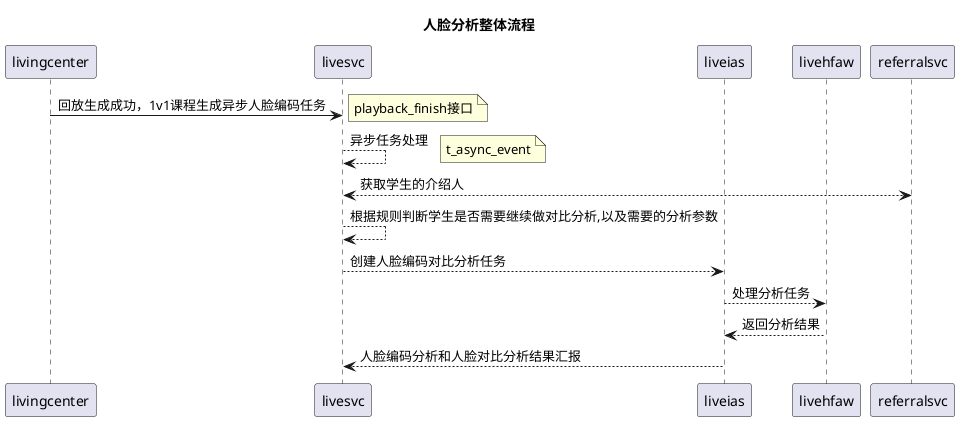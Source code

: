 @startuml
title 人脸分析整体流程
participant livingcenter order 0
participant livesvc order 1
participant referralsvc order 7
participant liveias order 3
participant livehfaw order 6

livingcenter -> livesvc : 回放生成成功，1v1课程生成异步人脸编码任务
note right:playback_finish接口
livesvc --> livesvc : 异步任务处理
note right:t_async_event
livesvc <--> referralsvc : 获取学生的介绍人
livesvc --> livesvc : 根据规则判断学生是否需要继续做对比分析,以及需要的分析参数
livesvc --> liveias : 创建人脸编码对比分析任务
liveias --> livehfaw: 处理分析任务
livehfaw --> liveias: 返回分析结果
liveias --> livesvc: 人脸编码分析和人脸对比分析结果汇报
@enduml